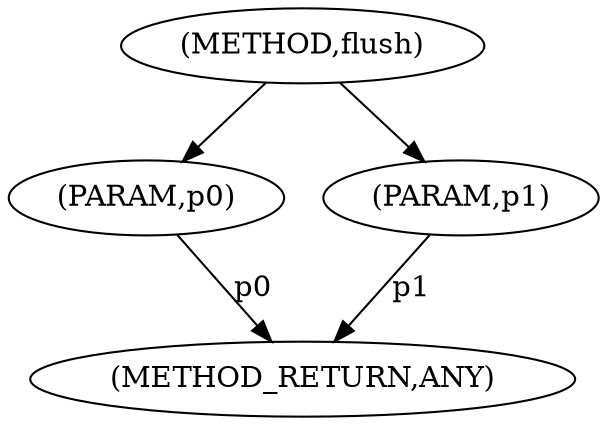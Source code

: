 digraph "flush" {  
"248" [label = <(METHOD,flush)> ]
"252" [label = <(METHOD_RETURN,ANY)> ]
"249" [label = <(PARAM,p0)> ]
"250" [label = <(PARAM,p1)> ]
  "249" -> "252"  [ label = "p0"] 
  "250" -> "252"  [ label = "p1"] 
  "248" -> "249" 
  "248" -> "250" 
}

